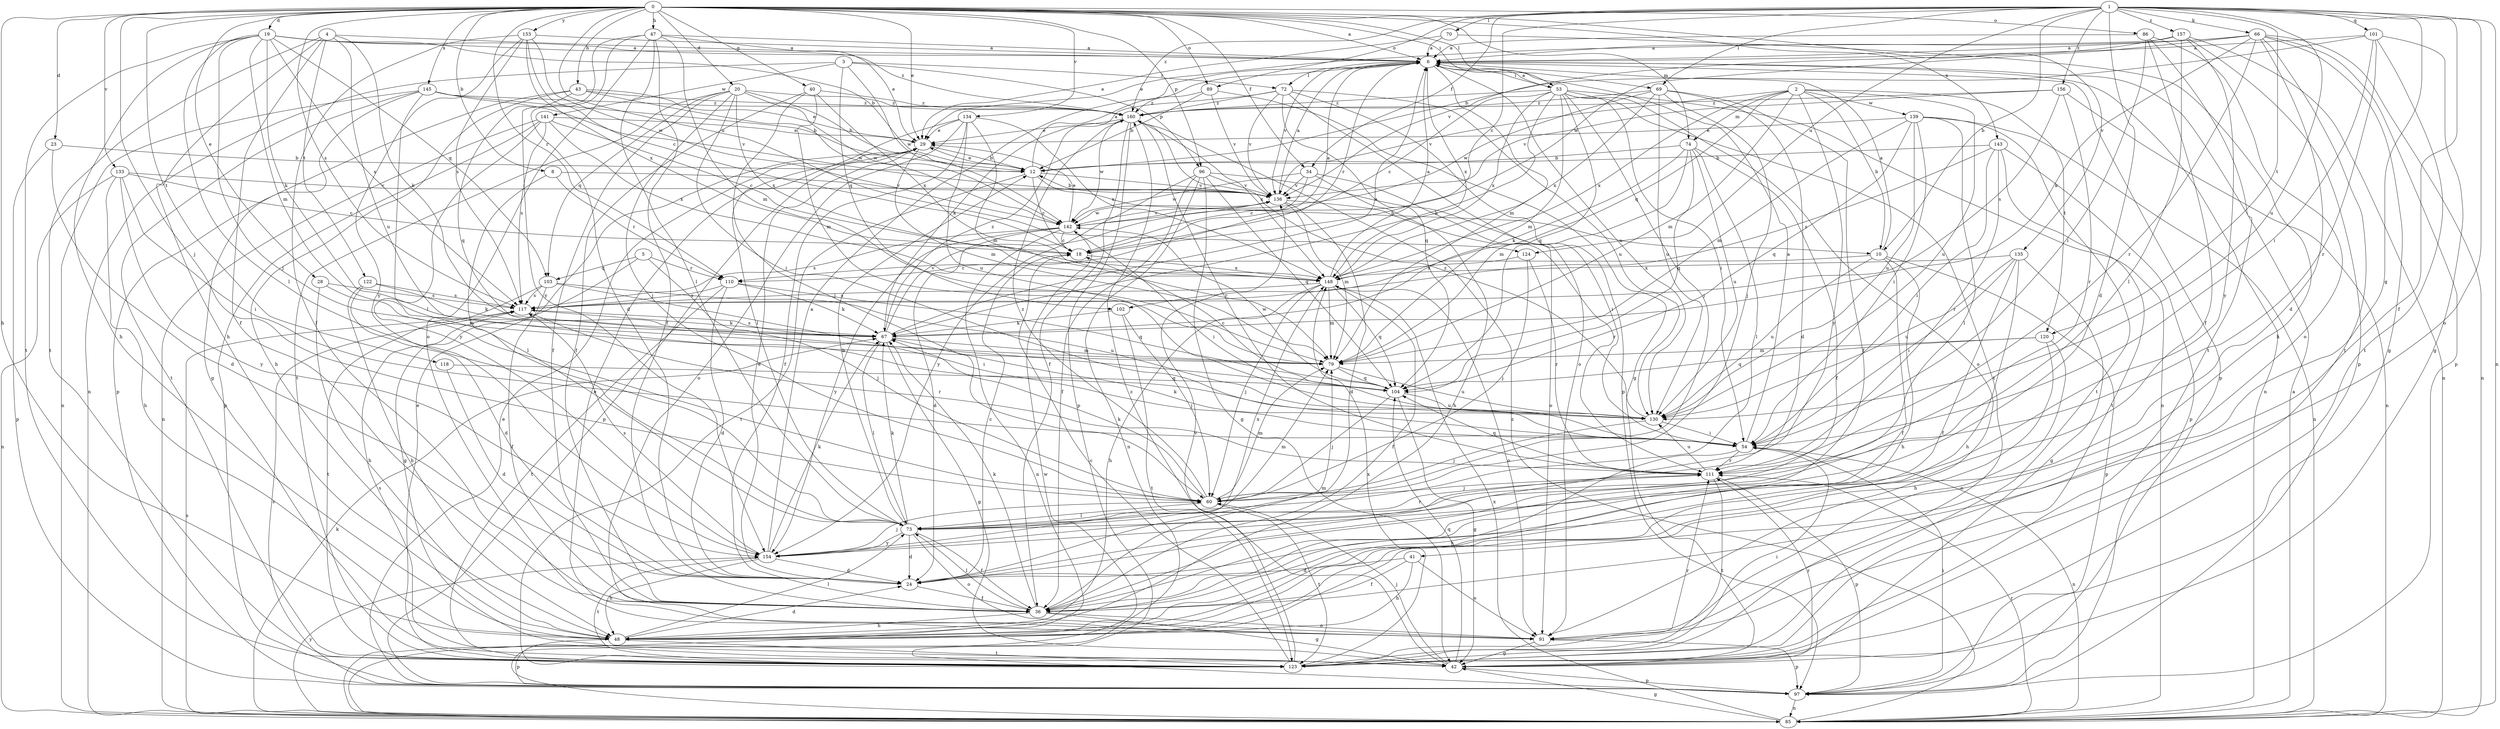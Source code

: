 strict digraph  {
0;
1;
2;
3;
4;
5;
6;
8;
10;
12;
18;
19;
20;
23;
24;
28;
29;
34;
36;
40;
41;
42;
43;
47;
48;
53;
54;
60;
66;
67;
69;
70;
72;
73;
74;
79;
85;
86;
89;
91;
96;
97;
101;
102;
103;
104;
110;
111;
117;
118;
120;
122;
123;
124;
130;
133;
134;
135;
136;
139;
141;
142;
143;
145;
148;
153;
154;
156;
157;
160;
0 -> 6  [label=a];
0 -> 8  [label=b];
0 -> 19  [label=d];
0 -> 20  [label=d];
0 -> 23  [label=d];
0 -> 28  [label=e];
0 -> 29  [label=e];
0 -> 34  [label=f];
0 -> 40  [label=g];
0 -> 43  [label=h];
0 -> 47  [label=h];
0 -> 48  [label=h];
0 -> 53  [label=i];
0 -> 60  [label=j];
0 -> 69  [label=l];
0 -> 74  [label=m];
0 -> 86  [label=o];
0 -> 89  [label=o];
0 -> 96  [label=p];
0 -> 110  [label=r];
0 -> 117  [label=s];
0 -> 118  [label=t];
0 -> 124  [label=u];
0 -> 133  [label=v];
0 -> 134  [label=v];
0 -> 135  [label=v];
0 -> 143  [label=x];
0 -> 145  [label=x];
0 -> 153  [label=y];
1 -> 10  [label=b];
1 -> 18  [label=c];
1 -> 24  [label=d];
1 -> 34  [label=f];
1 -> 36  [label=f];
1 -> 41  [label=g];
1 -> 66  [label=k];
1 -> 69  [label=l];
1 -> 70  [label=l];
1 -> 85  [label=n];
1 -> 89  [label=o];
1 -> 91  [label=o];
1 -> 101  [label=q];
1 -> 120  [label=t];
1 -> 124  [label=u];
1 -> 130  [label=u];
1 -> 156  [label=z];
1 -> 157  [label=z];
1 -> 160  [label=z];
2 -> 10  [label=b];
2 -> 74  [label=m];
2 -> 79  [label=m];
2 -> 102  [label=q];
2 -> 120  [label=t];
2 -> 130  [label=u];
2 -> 136  [label=v];
2 -> 139  [label=w];
2 -> 148  [label=x];
2 -> 154  [label=y];
3 -> 72  [label=l];
3 -> 85  [label=n];
3 -> 96  [label=p];
3 -> 102  [label=q];
3 -> 141  [label=w];
3 -> 142  [label=w];
4 -> 6  [label=a];
4 -> 36  [label=f];
4 -> 48  [label=h];
4 -> 67  [label=k];
4 -> 122  [label=t];
4 -> 123  [label=t];
4 -> 130  [label=u];
5 -> 42  [label=g];
5 -> 60  [label=j];
5 -> 103  [label=q];
5 -> 110  [label=r];
6 -> 53  [label=i];
6 -> 72  [label=l];
6 -> 79  [label=m];
6 -> 85  [label=n];
6 -> 97  [label=p];
6 -> 110  [label=r];
6 -> 130  [label=u];
6 -> 136  [label=v];
6 -> 148  [label=x];
8 -> 73  [label=l];
8 -> 110  [label=r];
8 -> 136  [label=v];
10 -> 6  [label=a];
10 -> 36  [label=f];
10 -> 48  [label=h];
10 -> 97  [label=p];
10 -> 110  [label=r];
10 -> 130  [label=u];
12 -> 6  [label=a];
12 -> 10  [label=b];
12 -> 18  [label=c];
12 -> 29  [label=e];
12 -> 123  [label=t];
12 -> 136  [label=v];
18 -> 6  [label=a];
18 -> 148  [label=x];
19 -> 6  [label=a];
19 -> 12  [label=b];
19 -> 48  [label=h];
19 -> 60  [label=j];
19 -> 67  [label=k];
19 -> 73  [label=l];
19 -> 79  [label=m];
19 -> 103  [label=q];
19 -> 117  [label=s];
19 -> 123  [label=t];
19 -> 160  [label=z];
20 -> 12  [label=b];
20 -> 36  [label=f];
20 -> 54  [label=i];
20 -> 60  [label=j];
20 -> 103  [label=q];
20 -> 123  [label=t];
20 -> 142  [label=w];
20 -> 148  [label=x];
20 -> 160  [label=z];
23 -> 12  [label=b];
23 -> 24  [label=d];
23 -> 97  [label=p];
24 -> 18  [label=c];
24 -> 29  [label=e];
24 -> 36  [label=f];
28 -> 48  [label=h];
28 -> 79  [label=m];
28 -> 117  [label=s];
29 -> 12  [label=b];
29 -> 79  [label=m];
29 -> 97  [label=p];
34 -> 18  [label=c];
34 -> 48  [label=h];
34 -> 91  [label=o];
34 -> 136  [label=v];
34 -> 142  [label=w];
36 -> 42  [label=g];
36 -> 48  [label=h];
36 -> 67  [label=k];
36 -> 73  [label=l];
36 -> 79  [label=m];
36 -> 91  [label=o];
40 -> 36  [label=f];
40 -> 60  [label=j];
40 -> 79  [label=m];
40 -> 148  [label=x];
40 -> 160  [label=z];
41 -> 24  [label=d];
41 -> 36  [label=f];
41 -> 48  [label=h];
41 -> 91  [label=o];
42 -> 60  [label=j];
42 -> 97  [label=p];
42 -> 104  [label=q];
42 -> 111  [label=r];
42 -> 117  [label=s];
42 -> 160  [label=z];
43 -> 29  [label=e];
43 -> 48  [label=h];
43 -> 97  [label=p];
43 -> 104  [label=q];
43 -> 142  [label=w];
43 -> 160  [label=z];
47 -> 6  [label=a];
47 -> 24  [label=d];
47 -> 29  [label=e];
47 -> 36  [label=f];
47 -> 73  [label=l];
47 -> 79  [label=m];
47 -> 91  [label=o];
47 -> 154  [label=y];
48 -> 24  [label=d];
48 -> 73  [label=l];
48 -> 97  [label=p];
48 -> 123  [label=t];
53 -> 6  [label=a];
53 -> 18  [label=c];
53 -> 54  [label=i];
53 -> 60  [label=j];
53 -> 67  [label=k];
53 -> 79  [label=m];
53 -> 85  [label=n];
53 -> 91  [label=o];
53 -> 104  [label=q];
53 -> 123  [label=t];
53 -> 148  [label=x];
53 -> 160  [label=z];
54 -> 6  [label=a];
54 -> 48  [label=h];
54 -> 67  [label=k];
54 -> 85  [label=n];
54 -> 111  [label=r];
60 -> 67  [label=k];
60 -> 73  [label=l];
60 -> 79  [label=m];
60 -> 123  [label=t];
60 -> 160  [label=z];
66 -> 6  [label=a];
66 -> 24  [label=d];
66 -> 29  [label=e];
66 -> 42  [label=g];
66 -> 67  [label=k];
66 -> 85  [label=n];
66 -> 97  [label=p];
66 -> 111  [label=r];
66 -> 123  [label=t];
66 -> 142  [label=w];
67 -> 6  [label=a];
67 -> 42  [label=g];
67 -> 73  [label=l];
67 -> 79  [label=m];
67 -> 117  [label=s];
67 -> 136  [label=v];
67 -> 160  [label=z];
69 -> 24  [label=d];
69 -> 36  [label=f];
69 -> 60  [label=j];
69 -> 130  [label=u];
69 -> 142  [label=w];
69 -> 148  [label=x];
69 -> 160  [label=z];
70 -> 6  [label=a];
70 -> 29  [label=e];
70 -> 48  [label=h];
72 -> 67  [label=k];
72 -> 91  [label=o];
72 -> 97  [label=p];
72 -> 104  [label=q];
72 -> 130  [label=u];
72 -> 136  [label=v];
72 -> 160  [label=z];
73 -> 12  [label=b];
73 -> 24  [label=d];
73 -> 36  [label=f];
73 -> 67  [label=k];
73 -> 79  [label=m];
73 -> 91  [label=o];
73 -> 111  [label=r];
73 -> 154  [label=y];
74 -> 12  [label=b];
74 -> 36  [label=f];
74 -> 67  [label=k];
74 -> 73  [label=l];
74 -> 79  [label=m];
74 -> 104  [label=q];
74 -> 130  [label=u];
79 -> 104  [label=q];
79 -> 130  [label=u];
85 -> 6  [label=a];
85 -> 42  [label=g];
85 -> 67  [label=k];
85 -> 111  [label=r];
85 -> 117  [label=s];
85 -> 142  [label=w];
85 -> 148  [label=x];
85 -> 154  [label=y];
85 -> 160  [label=z];
86 -> 6  [label=a];
86 -> 36  [label=f];
86 -> 54  [label=i];
86 -> 91  [label=o];
86 -> 123  [label=t];
89 -> 12  [label=b];
89 -> 42  [label=g];
89 -> 136  [label=v];
89 -> 160  [label=z];
91 -> 29  [label=e];
91 -> 42  [label=g];
91 -> 97  [label=p];
96 -> 36  [label=f];
96 -> 42  [label=g];
96 -> 54  [label=i];
96 -> 85  [label=n];
96 -> 104  [label=q];
96 -> 136  [label=v];
96 -> 154  [label=y];
97 -> 29  [label=e];
97 -> 54  [label=i];
97 -> 85  [label=n];
97 -> 117  [label=s];
101 -> 6  [label=a];
101 -> 12  [label=b];
101 -> 42  [label=g];
101 -> 54  [label=i];
101 -> 111  [label=r];
101 -> 123  [label=t];
102 -> 60  [label=j];
102 -> 67  [label=k];
102 -> 123  [label=t];
103 -> 36  [label=f];
103 -> 54  [label=i];
103 -> 117  [label=s];
103 -> 123  [label=t];
103 -> 130  [label=u];
104 -> 18  [label=c];
104 -> 42  [label=g];
104 -> 60  [label=j];
104 -> 130  [label=u];
104 -> 142  [label=w];
110 -> 24  [label=d];
110 -> 67  [label=k];
110 -> 104  [label=q];
110 -> 117  [label=s];
110 -> 123  [label=t];
111 -> 60  [label=j];
111 -> 97  [label=p];
111 -> 104  [label=q];
111 -> 123  [label=t];
111 -> 130  [label=u];
117 -> 67  [label=k];
117 -> 111  [label=r];
118 -> 24  [label=d];
118 -> 104  [label=q];
120 -> 48  [label=h];
120 -> 79  [label=m];
120 -> 91  [label=o];
120 -> 104  [label=q];
122 -> 24  [label=d];
122 -> 48  [label=h];
122 -> 67  [label=k];
122 -> 117  [label=s];
123 -> 18  [label=c];
123 -> 29  [label=e];
123 -> 54  [label=i];
123 -> 111  [label=r];
123 -> 136  [label=v];
123 -> 148  [label=x];
124 -> 60  [label=j];
124 -> 111  [label=r];
124 -> 148  [label=x];
130 -> 54  [label=i];
130 -> 60  [label=j];
130 -> 160  [label=z];
133 -> 18  [label=c];
133 -> 48  [label=h];
133 -> 54  [label=i];
133 -> 85  [label=n];
133 -> 136  [label=v];
133 -> 154  [label=y];
134 -> 29  [label=e];
134 -> 36  [label=f];
134 -> 73  [label=l];
134 -> 79  [label=m];
134 -> 91  [label=o];
134 -> 130  [label=u];
134 -> 148  [label=x];
135 -> 36  [label=f];
135 -> 42  [label=g];
135 -> 48  [label=h];
135 -> 54  [label=i];
135 -> 130  [label=u];
135 -> 148  [label=x];
136 -> 6  [label=a];
136 -> 12  [label=b];
136 -> 24  [label=d];
136 -> 79  [label=m];
136 -> 111  [label=r];
136 -> 142  [label=w];
139 -> 29  [label=e];
139 -> 54  [label=i];
139 -> 73  [label=l];
139 -> 79  [label=m];
139 -> 85  [label=n];
139 -> 104  [label=q];
139 -> 123  [label=t];
139 -> 130  [label=u];
141 -> 18  [label=c];
141 -> 29  [label=e];
141 -> 85  [label=n];
141 -> 97  [label=p];
141 -> 117  [label=s];
141 -> 148  [label=x];
141 -> 154  [label=y];
142 -> 18  [label=c];
142 -> 24  [label=d];
142 -> 29  [label=e];
142 -> 54  [label=i];
142 -> 85  [label=n];
142 -> 117  [label=s];
142 -> 136  [label=v];
142 -> 154  [label=y];
143 -> 12  [label=b];
143 -> 54  [label=i];
143 -> 97  [label=p];
143 -> 111  [label=r];
143 -> 117  [label=s];
143 -> 123  [label=t];
145 -> 12  [label=b];
145 -> 42  [label=g];
145 -> 73  [label=l];
145 -> 85  [label=n];
145 -> 123  [label=t];
145 -> 136  [label=v];
145 -> 160  [label=z];
148 -> 6  [label=a];
148 -> 36  [label=f];
148 -> 48  [label=h];
148 -> 60  [label=j];
148 -> 79  [label=m];
148 -> 91  [label=o];
148 -> 104  [label=q];
148 -> 117  [label=s];
153 -> 6  [label=a];
153 -> 18  [label=c];
153 -> 36  [label=f];
153 -> 117  [label=s];
153 -> 142  [label=w];
153 -> 148  [label=x];
153 -> 154  [label=y];
154 -> 6  [label=a];
154 -> 24  [label=d];
154 -> 48  [label=h];
154 -> 60  [label=j];
154 -> 67  [label=k];
154 -> 117  [label=s];
154 -> 123  [label=t];
154 -> 148  [label=x];
156 -> 85  [label=n];
156 -> 111  [label=r];
156 -> 117  [label=s];
156 -> 136  [label=v];
156 -> 160  [label=z];
157 -> 6  [label=a];
157 -> 73  [label=l];
157 -> 85  [label=n];
157 -> 97  [label=p];
157 -> 136  [label=v];
157 -> 154  [label=y];
160 -> 29  [label=e];
160 -> 36  [label=f];
160 -> 97  [label=p];
160 -> 111  [label=r];
160 -> 142  [label=w];
160 -> 148  [label=x];
}
